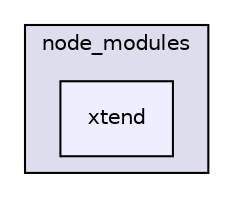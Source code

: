 digraph "gulp-src/node_modules/gulp/node_modules/vinyl-fs/node_modules/through2/node_modules/xtend" {
  compound=true
  node [ fontsize="10", fontname="Helvetica"];
  edge [ labelfontsize="10", labelfontname="Helvetica"];
  subgraph clusterdir_e518fc3511615ff0e6baecc604c9c587 {
    graph [ bgcolor="#ddddee", pencolor="black", label="node_modules" fontname="Helvetica", fontsize="10", URL="dir_e518fc3511615ff0e6baecc604c9c587.html"]
  dir_0c5fde88fa57d887efc098fdec6e55d5 [shape=box, label="xtend", style="filled", fillcolor="#eeeeff", pencolor="black", URL="dir_0c5fde88fa57d887efc098fdec6e55d5.html"];
  }
}
